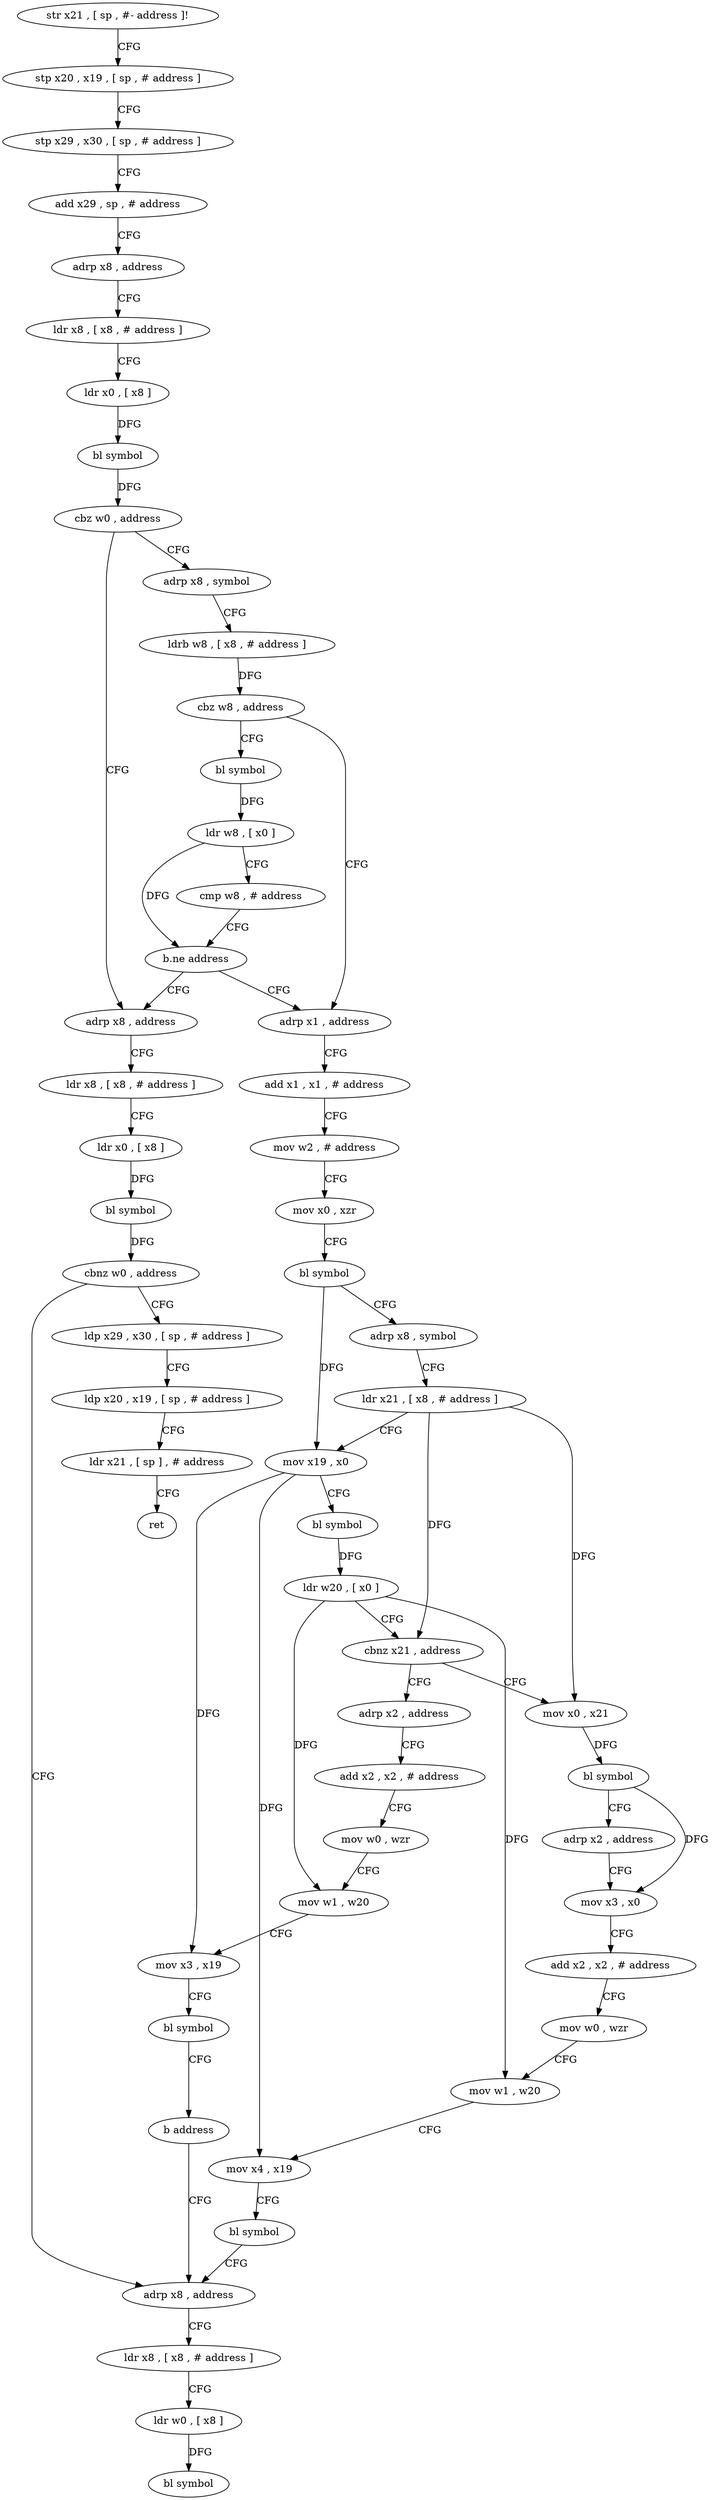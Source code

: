 digraph "func" {
"4217732" [label = "str x21 , [ sp , #- address ]!" ]
"4217736" [label = "stp x20 , x19 , [ sp , # address ]" ]
"4217740" [label = "stp x29 , x30 , [ sp , # address ]" ]
"4217744" [label = "add x29 , sp , # address" ]
"4217748" [label = "adrp x8 , address" ]
"4217752" [label = "ldr x8 , [ x8 , # address ]" ]
"4217756" [label = "ldr x0 , [ x8 ]" ]
"4217760" [label = "bl symbol" ]
"4217764" [label = "cbz w0 , address" ]
"4217796" [label = "adrp x8 , address" ]
"4217768" [label = "adrp x8 , symbol" ]
"4217800" [label = "ldr x8 , [ x8 , # address ]" ]
"4217804" [label = "ldr x0 , [ x8 ]" ]
"4217808" [label = "bl symbol" ]
"4217812" [label = "cbnz w0 , address" ]
"4217940" [label = "adrp x8 , address" ]
"4217816" [label = "ldp x29 , x30 , [ sp , # address ]" ]
"4217772" [label = "ldrb w8 , [ x8 , # address ]" ]
"4217776" [label = "cbz w8 , address" ]
"4217832" [label = "adrp x1 , address" ]
"4217780" [label = "bl symbol" ]
"4217944" [label = "ldr x8 , [ x8 , # address ]" ]
"4217948" [label = "ldr w0 , [ x8 ]" ]
"4217952" [label = "bl symbol" ]
"4217820" [label = "ldp x20 , x19 , [ sp , # address ]" ]
"4217824" [label = "ldr x21 , [ sp ] , # address" ]
"4217828" [label = "ret" ]
"4217836" [label = "add x1 , x1 , # address" ]
"4217840" [label = "mov w2 , # address" ]
"4217844" [label = "mov x0 , xzr" ]
"4217848" [label = "bl symbol" ]
"4217852" [label = "adrp x8 , symbol" ]
"4217856" [label = "ldr x21 , [ x8 , # address ]" ]
"4217860" [label = "mov x19 , x0" ]
"4217864" [label = "bl symbol" ]
"4217868" [label = "ldr w20 , [ x0 ]" ]
"4217872" [label = "cbnz x21 , address" ]
"4217904" [label = "mov x0 , x21" ]
"4217876" [label = "adrp x2 , address" ]
"4217784" [label = "ldr w8 , [ x0 ]" ]
"4217788" [label = "cmp w8 , # address" ]
"4217792" [label = "b.ne address" ]
"4217908" [label = "bl symbol" ]
"4217912" [label = "adrp x2 , address" ]
"4217916" [label = "mov x3 , x0" ]
"4217920" [label = "add x2 , x2 , # address" ]
"4217924" [label = "mov w0 , wzr" ]
"4217928" [label = "mov w1 , w20" ]
"4217932" [label = "mov x4 , x19" ]
"4217936" [label = "bl symbol" ]
"4217880" [label = "add x2 , x2 , # address" ]
"4217884" [label = "mov w0 , wzr" ]
"4217888" [label = "mov w1 , w20" ]
"4217892" [label = "mov x3 , x19" ]
"4217896" [label = "bl symbol" ]
"4217900" [label = "b address" ]
"4217732" -> "4217736" [ label = "CFG" ]
"4217736" -> "4217740" [ label = "CFG" ]
"4217740" -> "4217744" [ label = "CFG" ]
"4217744" -> "4217748" [ label = "CFG" ]
"4217748" -> "4217752" [ label = "CFG" ]
"4217752" -> "4217756" [ label = "CFG" ]
"4217756" -> "4217760" [ label = "DFG" ]
"4217760" -> "4217764" [ label = "DFG" ]
"4217764" -> "4217796" [ label = "CFG" ]
"4217764" -> "4217768" [ label = "CFG" ]
"4217796" -> "4217800" [ label = "CFG" ]
"4217768" -> "4217772" [ label = "CFG" ]
"4217800" -> "4217804" [ label = "CFG" ]
"4217804" -> "4217808" [ label = "DFG" ]
"4217808" -> "4217812" [ label = "DFG" ]
"4217812" -> "4217940" [ label = "CFG" ]
"4217812" -> "4217816" [ label = "CFG" ]
"4217940" -> "4217944" [ label = "CFG" ]
"4217816" -> "4217820" [ label = "CFG" ]
"4217772" -> "4217776" [ label = "DFG" ]
"4217776" -> "4217832" [ label = "CFG" ]
"4217776" -> "4217780" [ label = "CFG" ]
"4217832" -> "4217836" [ label = "CFG" ]
"4217780" -> "4217784" [ label = "DFG" ]
"4217944" -> "4217948" [ label = "CFG" ]
"4217948" -> "4217952" [ label = "DFG" ]
"4217820" -> "4217824" [ label = "CFG" ]
"4217824" -> "4217828" [ label = "CFG" ]
"4217836" -> "4217840" [ label = "CFG" ]
"4217840" -> "4217844" [ label = "CFG" ]
"4217844" -> "4217848" [ label = "CFG" ]
"4217848" -> "4217852" [ label = "CFG" ]
"4217848" -> "4217860" [ label = "DFG" ]
"4217852" -> "4217856" [ label = "CFG" ]
"4217856" -> "4217860" [ label = "CFG" ]
"4217856" -> "4217872" [ label = "DFG" ]
"4217856" -> "4217904" [ label = "DFG" ]
"4217860" -> "4217864" [ label = "CFG" ]
"4217860" -> "4217932" [ label = "DFG" ]
"4217860" -> "4217892" [ label = "DFG" ]
"4217864" -> "4217868" [ label = "DFG" ]
"4217868" -> "4217872" [ label = "CFG" ]
"4217868" -> "4217928" [ label = "DFG" ]
"4217868" -> "4217888" [ label = "DFG" ]
"4217872" -> "4217904" [ label = "CFG" ]
"4217872" -> "4217876" [ label = "CFG" ]
"4217904" -> "4217908" [ label = "DFG" ]
"4217876" -> "4217880" [ label = "CFG" ]
"4217784" -> "4217788" [ label = "CFG" ]
"4217784" -> "4217792" [ label = "DFG" ]
"4217788" -> "4217792" [ label = "CFG" ]
"4217792" -> "4217832" [ label = "CFG" ]
"4217792" -> "4217796" [ label = "CFG" ]
"4217908" -> "4217912" [ label = "CFG" ]
"4217908" -> "4217916" [ label = "DFG" ]
"4217912" -> "4217916" [ label = "CFG" ]
"4217916" -> "4217920" [ label = "CFG" ]
"4217920" -> "4217924" [ label = "CFG" ]
"4217924" -> "4217928" [ label = "CFG" ]
"4217928" -> "4217932" [ label = "CFG" ]
"4217932" -> "4217936" [ label = "CFG" ]
"4217936" -> "4217940" [ label = "CFG" ]
"4217880" -> "4217884" [ label = "CFG" ]
"4217884" -> "4217888" [ label = "CFG" ]
"4217888" -> "4217892" [ label = "CFG" ]
"4217892" -> "4217896" [ label = "CFG" ]
"4217896" -> "4217900" [ label = "CFG" ]
"4217900" -> "4217940" [ label = "CFG" ]
}
